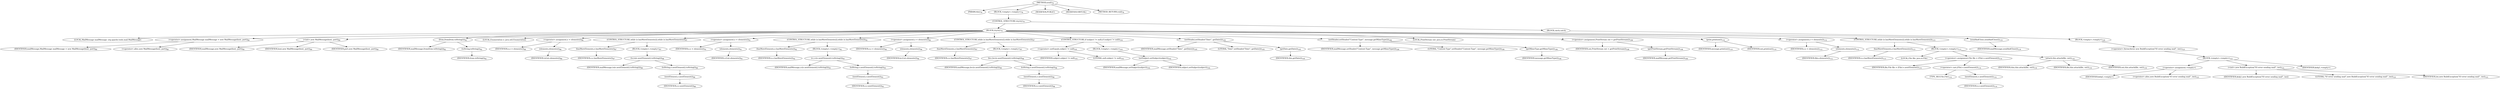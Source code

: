 digraph "send" {  
"17" [label = <(METHOD,send)<SUB>78</SUB>> ]
"6" [label = <(PARAM,this)<SUB>78</SUB>> ]
"18" [label = <(BLOCK,&lt;empty&gt;,&lt;empty&gt;)<SUB>78</SUB>> ]
"19" [label = <(CONTROL_STRUCTURE,try,try)<SUB>79</SUB>> ]
"20" [label = <(BLOCK,try,try)<SUB>79</SUB>> ]
"4" [label = <(LOCAL,MailMessage mailMessage: org.apache.tools.mail.MailMessage)> ]
"21" [label = <(&lt;operator&gt;.assignment,MailMessage mailMessage = new MailMessage(host, port))<SUB>80</SUB>> ]
"22" [label = <(IDENTIFIER,mailMessage,MailMessage mailMessage = new MailMessage(host, port))<SUB>80</SUB>> ]
"23" [label = <(&lt;operator&gt;.alloc,new MailMessage(host, port))<SUB>80</SUB>> ]
"24" [label = <(&lt;init&gt;,new MailMessage(host, port))<SUB>80</SUB>> ]
"3" [label = <(IDENTIFIER,mailMessage,new MailMessage(host, port))<SUB>80</SUB>> ]
"25" [label = <(IDENTIFIER,host,new MailMessage(host, port))<SUB>80</SUB>> ]
"26" [label = <(IDENTIFIER,port,new MailMessage(host, port))<SUB>80</SUB>> ]
"27" [label = <(from,from(from.toString()))<SUB>82</SUB>> ]
"28" [label = <(IDENTIFIER,mailMessage,from(from.toString()))<SUB>82</SUB>> ]
"29" [label = <(toString,toString())<SUB>82</SUB>> ]
"30" [label = <(IDENTIFIER,from,toString())<SUB>82</SUB>> ]
"31" [label = <(LOCAL,Enumeration e: java.util.Enumeration)> ]
"32" [label = <(&lt;operator&gt;.assignment,e = elements())<SUB>86</SUB>> ]
"33" [label = <(IDENTIFIER,e,e = elements())<SUB>86</SUB>> ]
"34" [label = <(elements,elements())<SUB>86</SUB>> ]
"35" [label = <(IDENTIFIER,toList,elements())<SUB>86</SUB>> ]
"36" [label = <(CONTROL_STRUCTURE,while (e.hasMoreElements()),while (e.hasMoreElements()))<SUB>87</SUB>> ]
"37" [label = <(hasMoreElements,e.hasMoreElements())<SUB>87</SUB>> ]
"38" [label = <(IDENTIFIER,e,e.hasMoreElements())<SUB>87</SUB>> ]
"39" [label = <(BLOCK,&lt;empty&gt;,&lt;empty&gt;)<SUB>87</SUB>> ]
"40" [label = <(to,to(e.nextElement().toString()))<SUB>88</SUB>> ]
"41" [label = <(IDENTIFIER,mailMessage,to(e.nextElement().toString()))<SUB>88</SUB>> ]
"42" [label = <(toString,e.nextElement().toString())<SUB>88</SUB>> ]
"43" [label = <(nextElement,e.nextElement())<SUB>88</SUB>> ]
"44" [label = <(IDENTIFIER,e,e.nextElement())<SUB>88</SUB>> ]
"45" [label = <(&lt;operator&gt;.assignment,e = elements())<SUB>91</SUB>> ]
"46" [label = <(IDENTIFIER,e,e = elements())<SUB>91</SUB>> ]
"47" [label = <(elements,elements())<SUB>91</SUB>> ]
"48" [label = <(IDENTIFIER,ccList,elements())<SUB>91</SUB>> ]
"49" [label = <(CONTROL_STRUCTURE,while (e.hasMoreElements()),while (e.hasMoreElements()))<SUB>92</SUB>> ]
"50" [label = <(hasMoreElements,e.hasMoreElements())<SUB>92</SUB>> ]
"51" [label = <(IDENTIFIER,e,e.hasMoreElements())<SUB>92</SUB>> ]
"52" [label = <(BLOCK,&lt;empty&gt;,&lt;empty&gt;)<SUB>92</SUB>> ]
"53" [label = <(cc,cc(e.nextElement().toString()))<SUB>93</SUB>> ]
"54" [label = <(IDENTIFIER,mailMessage,cc(e.nextElement().toString()))<SUB>93</SUB>> ]
"55" [label = <(toString,e.nextElement().toString())<SUB>93</SUB>> ]
"56" [label = <(nextElement,e.nextElement())<SUB>93</SUB>> ]
"57" [label = <(IDENTIFIER,e,e.nextElement())<SUB>93</SUB>> ]
"58" [label = <(&lt;operator&gt;.assignment,e = elements())<SUB>96</SUB>> ]
"59" [label = <(IDENTIFIER,e,e = elements())<SUB>96</SUB>> ]
"60" [label = <(elements,elements())<SUB>96</SUB>> ]
"61" [label = <(IDENTIFIER,bccList,elements())<SUB>96</SUB>> ]
"62" [label = <(CONTROL_STRUCTURE,while (e.hasMoreElements()),while (e.hasMoreElements()))<SUB>97</SUB>> ]
"63" [label = <(hasMoreElements,e.hasMoreElements())<SUB>97</SUB>> ]
"64" [label = <(IDENTIFIER,e,e.hasMoreElements())<SUB>97</SUB>> ]
"65" [label = <(BLOCK,&lt;empty&gt;,&lt;empty&gt;)<SUB>97</SUB>> ]
"66" [label = <(bcc,bcc(e.nextElement().toString()))<SUB>98</SUB>> ]
"67" [label = <(IDENTIFIER,mailMessage,bcc(e.nextElement().toString()))<SUB>98</SUB>> ]
"68" [label = <(toString,e.nextElement().toString())<SUB>98</SUB>> ]
"69" [label = <(nextElement,e.nextElement())<SUB>98</SUB>> ]
"70" [label = <(IDENTIFIER,e,e.nextElement())<SUB>98</SUB>> ]
"71" [label = <(CONTROL_STRUCTURE,if (subject != null),if (subject != null))<SUB>101</SUB>> ]
"72" [label = <(&lt;operator&gt;.notEquals,subject != null)<SUB>101</SUB>> ]
"73" [label = <(IDENTIFIER,subject,subject != null)<SUB>101</SUB>> ]
"74" [label = <(LITERAL,null,subject != null)<SUB>101</SUB>> ]
"75" [label = <(BLOCK,&lt;empty&gt;,&lt;empty&gt;)<SUB>101</SUB>> ]
"76" [label = <(setSubject,setSubject(subject))<SUB>102</SUB>> ]
"77" [label = <(IDENTIFIER,mailMessage,setSubject(subject))<SUB>102</SUB>> ]
"78" [label = <(IDENTIFIER,subject,setSubject(subject))<SUB>102</SUB>> ]
"79" [label = <(setHeader,setHeader(&quot;Date&quot;, getDate()))<SUB>105</SUB>> ]
"80" [label = <(IDENTIFIER,mailMessage,setHeader(&quot;Date&quot;, getDate()))<SUB>105</SUB>> ]
"81" [label = <(LITERAL,&quot;Date&quot;,setHeader(&quot;Date&quot;, getDate()))<SUB>105</SUB>> ]
"82" [label = <(getDate,getDate())<SUB>105</SUB>> ]
"5" [label = <(IDENTIFIER,this,getDate())<SUB>105</SUB>> ]
"83" [label = <(setHeader,setHeader(&quot;Content-Type&quot;, message.getMimeType()))<SUB>106</SUB>> ]
"84" [label = <(IDENTIFIER,mailMessage,setHeader(&quot;Content-Type&quot;, message.getMimeType()))<SUB>106</SUB>> ]
"85" [label = <(LITERAL,&quot;Content-Type&quot;,setHeader(&quot;Content-Type&quot;, message.getMimeType()))<SUB>106</SUB>> ]
"86" [label = <(getMimeType,getMimeType())<SUB>106</SUB>> ]
"87" [label = <(IDENTIFIER,message,getMimeType())<SUB>106</SUB>> ]
"88" [label = <(LOCAL,PrintStream out: java.io.PrintStream)> ]
"89" [label = <(&lt;operator&gt;.assignment,PrintStream out = getPrintStream())<SUB>108</SUB>> ]
"90" [label = <(IDENTIFIER,out,PrintStream out = getPrintStream())<SUB>108</SUB>> ]
"91" [label = <(getPrintStream,getPrintStream())<SUB>108</SUB>> ]
"92" [label = <(IDENTIFIER,mailMessage,getPrintStream())<SUB>108</SUB>> ]
"93" [label = <(print,print(out))<SUB>110</SUB>> ]
"94" [label = <(IDENTIFIER,message,print(out))<SUB>110</SUB>> ]
"95" [label = <(IDENTIFIER,out,print(out))<SUB>110</SUB>> ]
"96" [label = <(&lt;operator&gt;.assignment,e = elements())<SUB>112</SUB>> ]
"97" [label = <(IDENTIFIER,e,e = elements())<SUB>112</SUB>> ]
"98" [label = <(elements,elements())<SUB>112</SUB>> ]
"99" [label = <(IDENTIFIER,files,elements())<SUB>112</SUB>> ]
"100" [label = <(CONTROL_STRUCTURE,while (e.hasMoreElements()),while (e.hasMoreElements()))<SUB>113</SUB>> ]
"101" [label = <(hasMoreElements,e.hasMoreElements())<SUB>113</SUB>> ]
"102" [label = <(IDENTIFIER,e,e.hasMoreElements())<SUB>113</SUB>> ]
"103" [label = <(BLOCK,&lt;empty&gt;,&lt;empty&gt;)<SUB>113</SUB>> ]
"104" [label = <(LOCAL,File file: java.io.File)> ]
"105" [label = <(&lt;operator&gt;.assignment,File file = (File) e.nextElement())<SUB>114</SUB>> ]
"106" [label = <(IDENTIFIER,file,File file = (File) e.nextElement())<SUB>114</SUB>> ]
"107" [label = <(&lt;operator&gt;.cast,(File) e.nextElement())<SUB>114</SUB>> ]
"108" [label = <(TYPE_REF,File,File)<SUB>114</SUB>> ]
"109" [label = <(nextElement,e.nextElement())<SUB>114</SUB>> ]
"110" [label = <(IDENTIFIER,e,e.nextElement())<SUB>114</SUB>> ]
"111" [label = <(attach,this.attach(file, out))<SUB>116</SUB>> ]
"7" [label = <(IDENTIFIER,this,this.attach(file, out))<SUB>116</SUB>> ]
"112" [label = <(IDENTIFIER,file,this.attach(file, out))<SUB>116</SUB>> ]
"113" [label = <(IDENTIFIER,out,this.attach(file, out))<SUB>116</SUB>> ]
"114" [label = <(sendAndClose,sendAndClose())<SUB>119</SUB>> ]
"115" [label = <(IDENTIFIER,mailMessage,sendAndClose())<SUB>119</SUB>> ]
"116" [label = <(BLOCK,catch,catch)> ]
"117" [label = <(BLOCK,&lt;empty&gt;,&lt;empty&gt;)<SUB>120</SUB>> ]
"118" [label = <(&lt;operator&gt;.throw,throw new BuildException(&quot;IO error sending mail&quot;, ioe);)<SUB>121</SUB>> ]
"119" [label = <(BLOCK,&lt;empty&gt;,&lt;empty&gt;)<SUB>121</SUB>> ]
"120" [label = <(&lt;operator&gt;.assignment,&lt;empty&gt;)> ]
"121" [label = <(IDENTIFIER,$obj1,&lt;empty&gt;)> ]
"122" [label = <(&lt;operator&gt;.alloc,new BuildException(&quot;IO error sending mail&quot;, ioe))<SUB>121</SUB>> ]
"123" [label = <(&lt;init&gt;,new BuildException(&quot;IO error sending mail&quot;, ioe))<SUB>121</SUB>> ]
"124" [label = <(IDENTIFIER,$obj1,new BuildException(&quot;IO error sending mail&quot;, ioe))> ]
"125" [label = <(LITERAL,&quot;IO error sending mail&quot;,new BuildException(&quot;IO error sending mail&quot;, ioe))<SUB>121</SUB>> ]
"126" [label = <(IDENTIFIER,ioe,new BuildException(&quot;IO error sending mail&quot;, ioe))<SUB>121</SUB>> ]
"127" [label = <(IDENTIFIER,$obj1,&lt;empty&gt;)> ]
"128" [label = <(MODIFIER,PUBLIC)> ]
"129" [label = <(MODIFIER,VIRTUAL)> ]
"130" [label = <(METHOD_RETURN,void)<SUB>78</SUB>> ]
  "17" -> "6" 
  "17" -> "18" 
  "17" -> "128" 
  "17" -> "129" 
  "17" -> "130" 
  "18" -> "19" 
  "19" -> "20" 
  "19" -> "116" 
  "20" -> "4" 
  "20" -> "21" 
  "20" -> "24" 
  "20" -> "27" 
  "20" -> "31" 
  "20" -> "32" 
  "20" -> "36" 
  "20" -> "45" 
  "20" -> "49" 
  "20" -> "58" 
  "20" -> "62" 
  "20" -> "71" 
  "20" -> "79" 
  "20" -> "83" 
  "20" -> "88" 
  "20" -> "89" 
  "20" -> "93" 
  "20" -> "96" 
  "20" -> "100" 
  "20" -> "114" 
  "21" -> "22" 
  "21" -> "23" 
  "24" -> "3" 
  "24" -> "25" 
  "24" -> "26" 
  "27" -> "28" 
  "27" -> "29" 
  "29" -> "30" 
  "32" -> "33" 
  "32" -> "34" 
  "34" -> "35" 
  "36" -> "37" 
  "36" -> "39" 
  "37" -> "38" 
  "39" -> "40" 
  "40" -> "41" 
  "40" -> "42" 
  "42" -> "43" 
  "43" -> "44" 
  "45" -> "46" 
  "45" -> "47" 
  "47" -> "48" 
  "49" -> "50" 
  "49" -> "52" 
  "50" -> "51" 
  "52" -> "53" 
  "53" -> "54" 
  "53" -> "55" 
  "55" -> "56" 
  "56" -> "57" 
  "58" -> "59" 
  "58" -> "60" 
  "60" -> "61" 
  "62" -> "63" 
  "62" -> "65" 
  "63" -> "64" 
  "65" -> "66" 
  "66" -> "67" 
  "66" -> "68" 
  "68" -> "69" 
  "69" -> "70" 
  "71" -> "72" 
  "71" -> "75" 
  "72" -> "73" 
  "72" -> "74" 
  "75" -> "76" 
  "76" -> "77" 
  "76" -> "78" 
  "79" -> "80" 
  "79" -> "81" 
  "79" -> "82" 
  "82" -> "5" 
  "83" -> "84" 
  "83" -> "85" 
  "83" -> "86" 
  "86" -> "87" 
  "89" -> "90" 
  "89" -> "91" 
  "91" -> "92" 
  "93" -> "94" 
  "93" -> "95" 
  "96" -> "97" 
  "96" -> "98" 
  "98" -> "99" 
  "100" -> "101" 
  "100" -> "103" 
  "101" -> "102" 
  "103" -> "104" 
  "103" -> "105" 
  "103" -> "111" 
  "105" -> "106" 
  "105" -> "107" 
  "107" -> "108" 
  "107" -> "109" 
  "109" -> "110" 
  "111" -> "7" 
  "111" -> "112" 
  "111" -> "113" 
  "114" -> "115" 
  "116" -> "117" 
  "117" -> "118" 
  "118" -> "119" 
  "119" -> "120" 
  "119" -> "123" 
  "119" -> "127" 
  "120" -> "121" 
  "120" -> "122" 
  "123" -> "124" 
  "123" -> "125" 
  "123" -> "126" 
}
